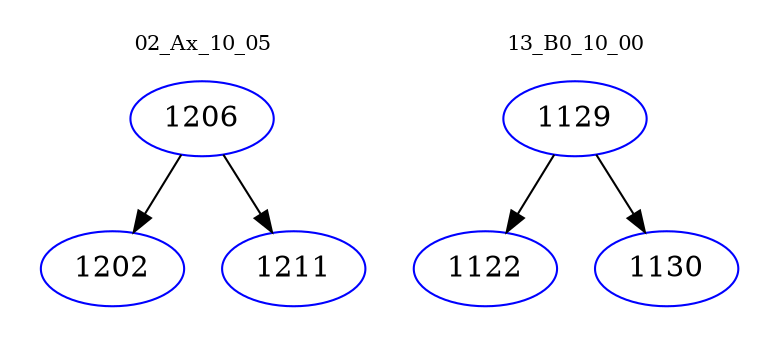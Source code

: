 digraph{
subgraph cluster_0 {
color = white
label = "02_Ax_10_05";
fontsize=10;
T0_1206 [label="1206", color="blue"]
T0_1206 -> T0_1202 [color="black"]
T0_1202 [label="1202", color="blue"]
T0_1206 -> T0_1211 [color="black"]
T0_1211 [label="1211", color="blue"]
}
subgraph cluster_1 {
color = white
label = "13_B0_10_00";
fontsize=10;
T1_1129 [label="1129", color="blue"]
T1_1129 -> T1_1122 [color="black"]
T1_1122 [label="1122", color="blue"]
T1_1129 -> T1_1130 [color="black"]
T1_1130 [label="1130", color="blue"]
}
}
